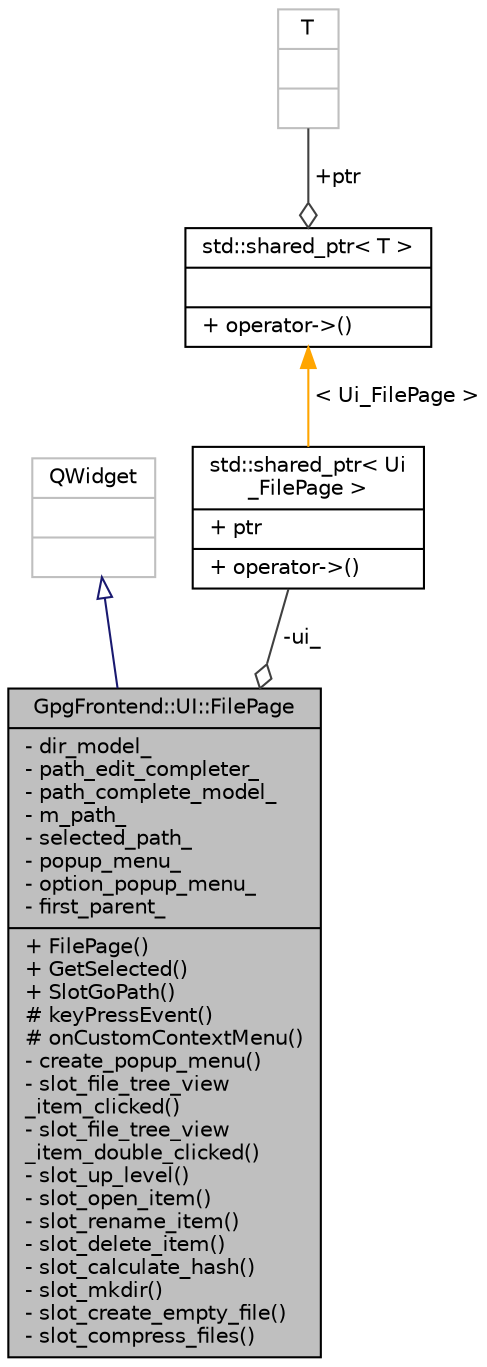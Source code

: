 digraph "GpgFrontend::UI::FilePage"
{
 // INTERACTIVE_SVG=YES
 // LATEX_PDF_SIZE
  edge [fontname="Helvetica",fontsize="10",labelfontname="Helvetica",labelfontsize="10"];
  node [fontname="Helvetica",fontsize="10",shape=record];
  Node1 [label="{GpgFrontend::UI::FilePage\n|- dir_model_\l- path_edit_completer_\l- path_complete_model_\l- m_path_\l- selected_path_\l- popup_menu_\l- option_popup_menu_\l- first_parent_\l|+ FilePage()\l+ GetSelected()\l+ SlotGoPath()\l# keyPressEvent()\l# onCustomContextMenu()\l- create_popup_menu()\l- slot_file_tree_view\l_item_clicked()\l- slot_file_tree_view\l_item_double_clicked()\l- slot_up_level()\l- slot_open_item()\l- slot_rename_item()\l- slot_delete_item()\l- slot_calculate_hash()\l- slot_mkdir()\l- slot_create_empty_file()\l- slot_compress_files()\l}",height=0.2,width=0.4,color="black", fillcolor="grey75", style="filled", fontcolor="black",tooltip=" "];
  Node2 -> Node1 [dir="back",color="midnightblue",fontsize="10",style="solid",arrowtail="onormal",fontname="Helvetica"];
  Node2 [label="{QWidget\n||}",height=0.2,width=0.4,color="grey75", fillcolor="white", style="filled",tooltip=" "];
  Node3 -> Node1 [color="grey25",fontsize="10",style="solid",label=" -ui_" ,arrowhead="odiamond",fontname="Helvetica"];
  Node3 [label="{std::shared_ptr\< Ui\l_FilePage \>\n|+ ptr\l|+ operator-\>()\l}",height=0.2,width=0.4,color="black", fillcolor="white", style="filled",tooltip=" "];
  Node4 -> Node3 [dir="back",color="orange",fontsize="10",style="solid",label=" \< Ui_FilePage \>" ,fontname="Helvetica"];
  Node4 [label="{std::shared_ptr\< T \>\n||+ operator-\>()\l}",height=0.2,width=0.4,color="black", fillcolor="white", style="filled",tooltip=" "];
  Node5 -> Node4 [color="grey25",fontsize="10",style="solid",label=" +ptr" ,arrowhead="odiamond",fontname="Helvetica"];
  Node5 [label="{T\n||}",height=0.2,width=0.4,color="grey75", fillcolor="white", style="filled",tooltip=" "];
}

